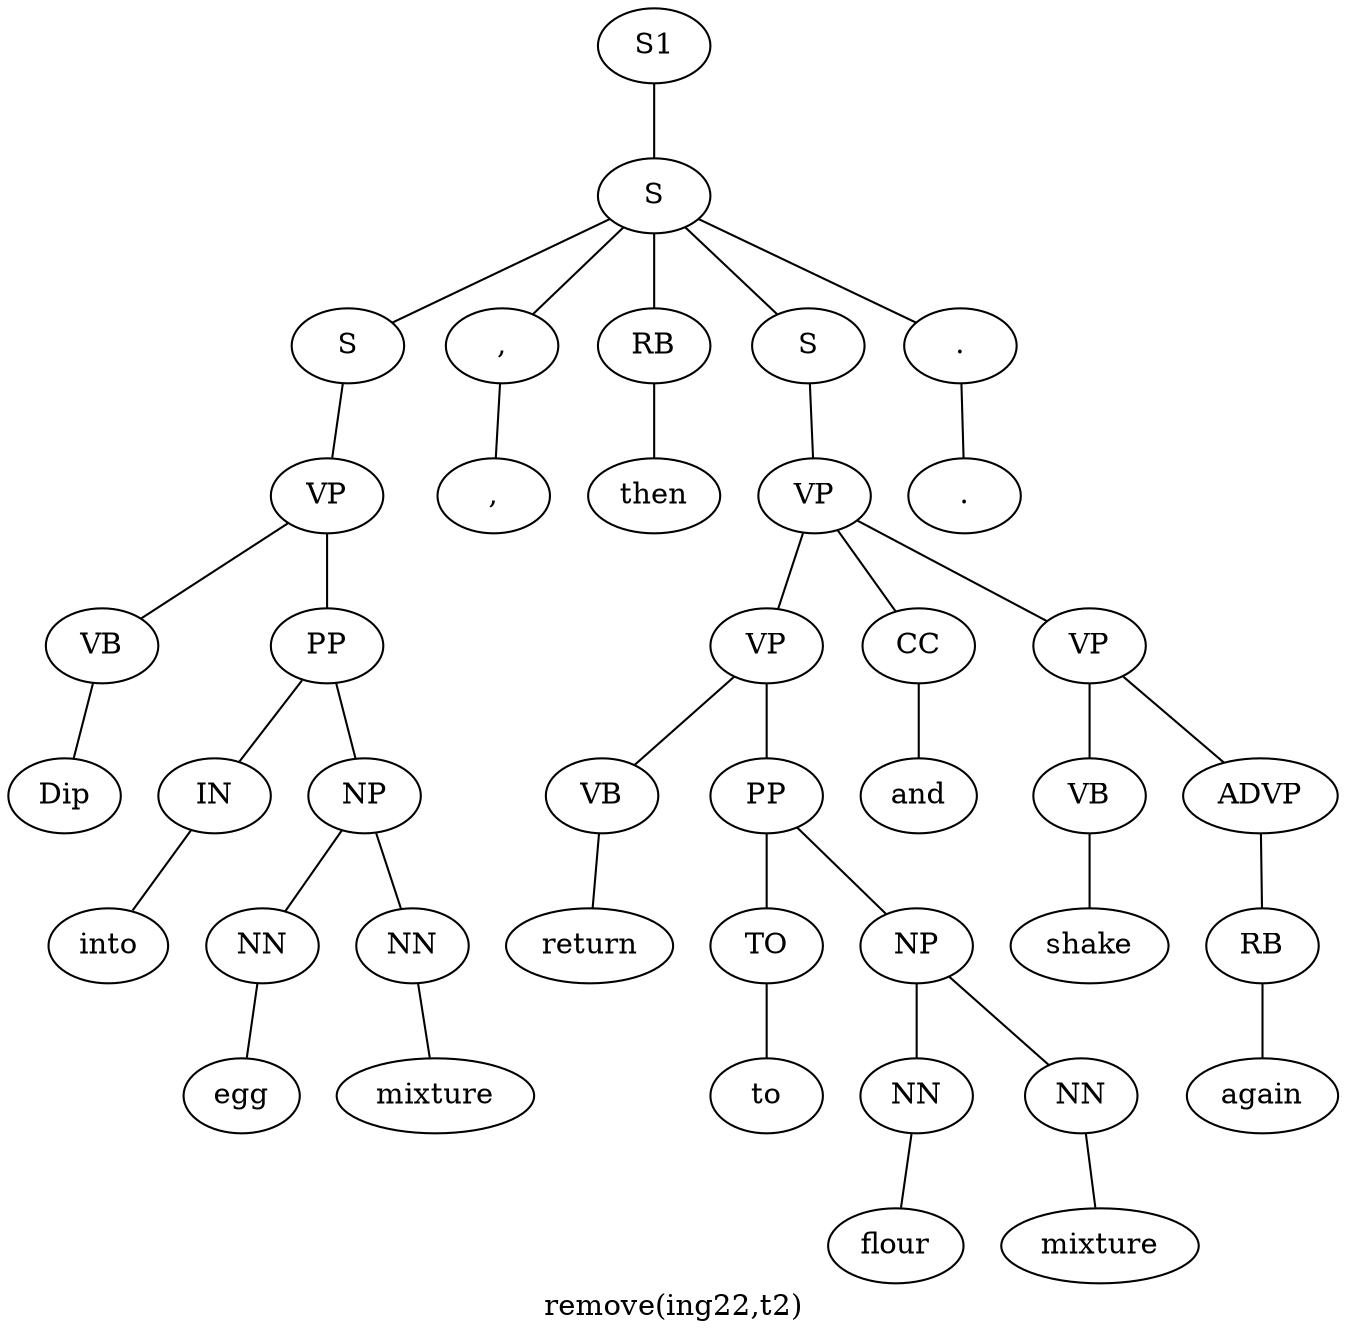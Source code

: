 graph SyntaxGraph {
	label = "remove(ing22,t2)";
	Node0 [label="S1"];
	Node1 [label="S"];
	Node2 [label="S"];
	Node3 [label="VP"];
	Node4 [label="VB"];
	Node5 [label="Dip"];
	Node6 [label="PP"];
	Node7 [label="IN"];
	Node8 [label="into"];
	Node9 [label="NP"];
	Node10 [label="NN"];
	Node11 [label="egg"];
	Node12 [label="NN"];
	Node13 [label="mixture"];
	Node14 [label=","];
	Node15 [label=","];
	Node16 [label="RB"];
	Node17 [label="then"];
	Node18 [label="S"];
	Node19 [label="VP"];
	Node20 [label="VP"];
	Node21 [label="VB"];
	Node22 [label="return"];
	Node23 [label="PP"];
	Node24 [label="TO"];
	Node25 [label="to"];
	Node26 [label="NP"];
	Node27 [label="NN"];
	Node28 [label="flour"];
	Node29 [label="NN"];
	Node30 [label="mixture"];
	Node31 [label="CC"];
	Node32 [label="and"];
	Node33 [label="VP"];
	Node34 [label="VB"];
	Node35 [label="shake"];
	Node36 [label="ADVP"];
	Node37 [label="RB"];
	Node38 [label="again"];
	Node39 [label="."];
	Node40 [label="."];

	Node0 -- Node1;
	Node1 -- Node2;
	Node1 -- Node14;
	Node1 -- Node16;
	Node1 -- Node18;
	Node1 -- Node39;
	Node2 -- Node3;
	Node3 -- Node4;
	Node3 -- Node6;
	Node4 -- Node5;
	Node6 -- Node7;
	Node6 -- Node9;
	Node7 -- Node8;
	Node9 -- Node10;
	Node9 -- Node12;
	Node10 -- Node11;
	Node12 -- Node13;
	Node14 -- Node15;
	Node16 -- Node17;
	Node18 -- Node19;
	Node19 -- Node20;
	Node19 -- Node31;
	Node19 -- Node33;
	Node20 -- Node21;
	Node20 -- Node23;
	Node21 -- Node22;
	Node23 -- Node24;
	Node23 -- Node26;
	Node24 -- Node25;
	Node26 -- Node27;
	Node26 -- Node29;
	Node27 -- Node28;
	Node29 -- Node30;
	Node31 -- Node32;
	Node33 -- Node34;
	Node33 -- Node36;
	Node34 -- Node35;
	Node36 -- Node37;
	Node37 -- Node38;
	Node39 -- Node40;
}
